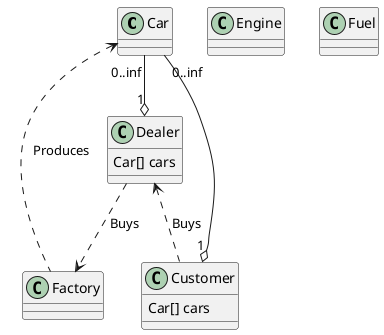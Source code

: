 Composition *--
Aggregation o--
Extension <|--
Instantiates -.>
@startuml
' ---Car related classes---
class Car{}
class Engine{}
class Fuel{}




' -------

class Factory{}
class Dealer{
    Car[] cars
}
class Customer{
    Car[] cars
}


Car "0..inf"--o "1" Customer
Car "0..inf"--o "1" Dealer
Car <.- Factory : "Produces"
Dealer <.-  Customer : "Buys"
Dealer -.> Factory : "Buys"



@enduml